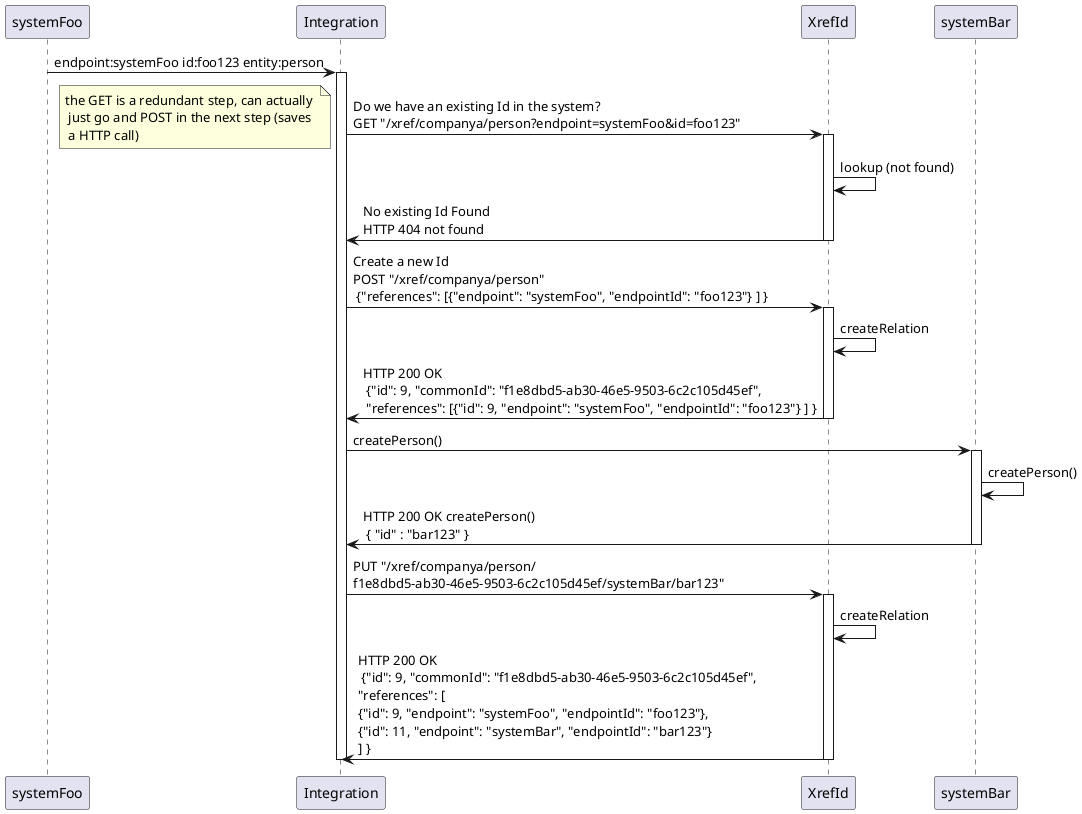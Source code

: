 @startuml
systemFoo -> Integration: endpoint:systemFoo id:foo123 entity:person
activate Integration
Integration -> XrefId: Do we have an existing Id in the system? \nGET "/xref/companya/person?endpoint=systemFoo&id=foo123"
note left: the GET is a redundant step, can actually \n just go and POST in the next step (saves \n a HTTP call)
activate XrefId
XrefId -> XrefId: lookup (not found)
XrefId -> Integration : No existing Id Found \nHTTP 404 not found
deactivate XrefId
Integration -> XrefId: Create a new Id \nPOST "/xref/companya/person" \n {"references": [{"endpoint": "systemFoo", "endpointId": "foo123"} ] }
activate XrefId
XrefId -> XrefId: createRelation
XrefId -> Integration: HTTP 200 OK \n {"id": 9, "commonId": "f1e8dbd5-ab30-46e5-9503-6c2c105d45ef", \n "references": [{"id": 9, "endpoint": "systemFoo", "endpointId": "foo123"} ] }
deactivate XrefId
Integration -> systemBar: createPerson()
activate systemBar
systemBar -> systemBar: createPerson()
systemBar -> Integration: HTTP 200 OK createPerson() \n { "id" : "bar123" }
deactivate systemBar
Integration -> XrefId: PUT "/xref/companya/person/\nf1e8dbd5-ab30-46e5-9503-6c2c105d45ef/systemBar/bar123"
activate XrefId
XrefId -> XrefId: createRelation
XrefId -> Integration: HTTP 200 OK \n {"id": 9, "commonId": "f1e8dbd5-ab30-46e5-9503-6c2c105d45ef", \n"references": [\n{"id": 9, "endpoint": "systemFoo", "endpointId": "foo123"}, \n{"id": 11, "endpoint": "systemBar", "endpointId": "bar123"} \n] }
deactivate XrefId
deactivate Integration
@enduml